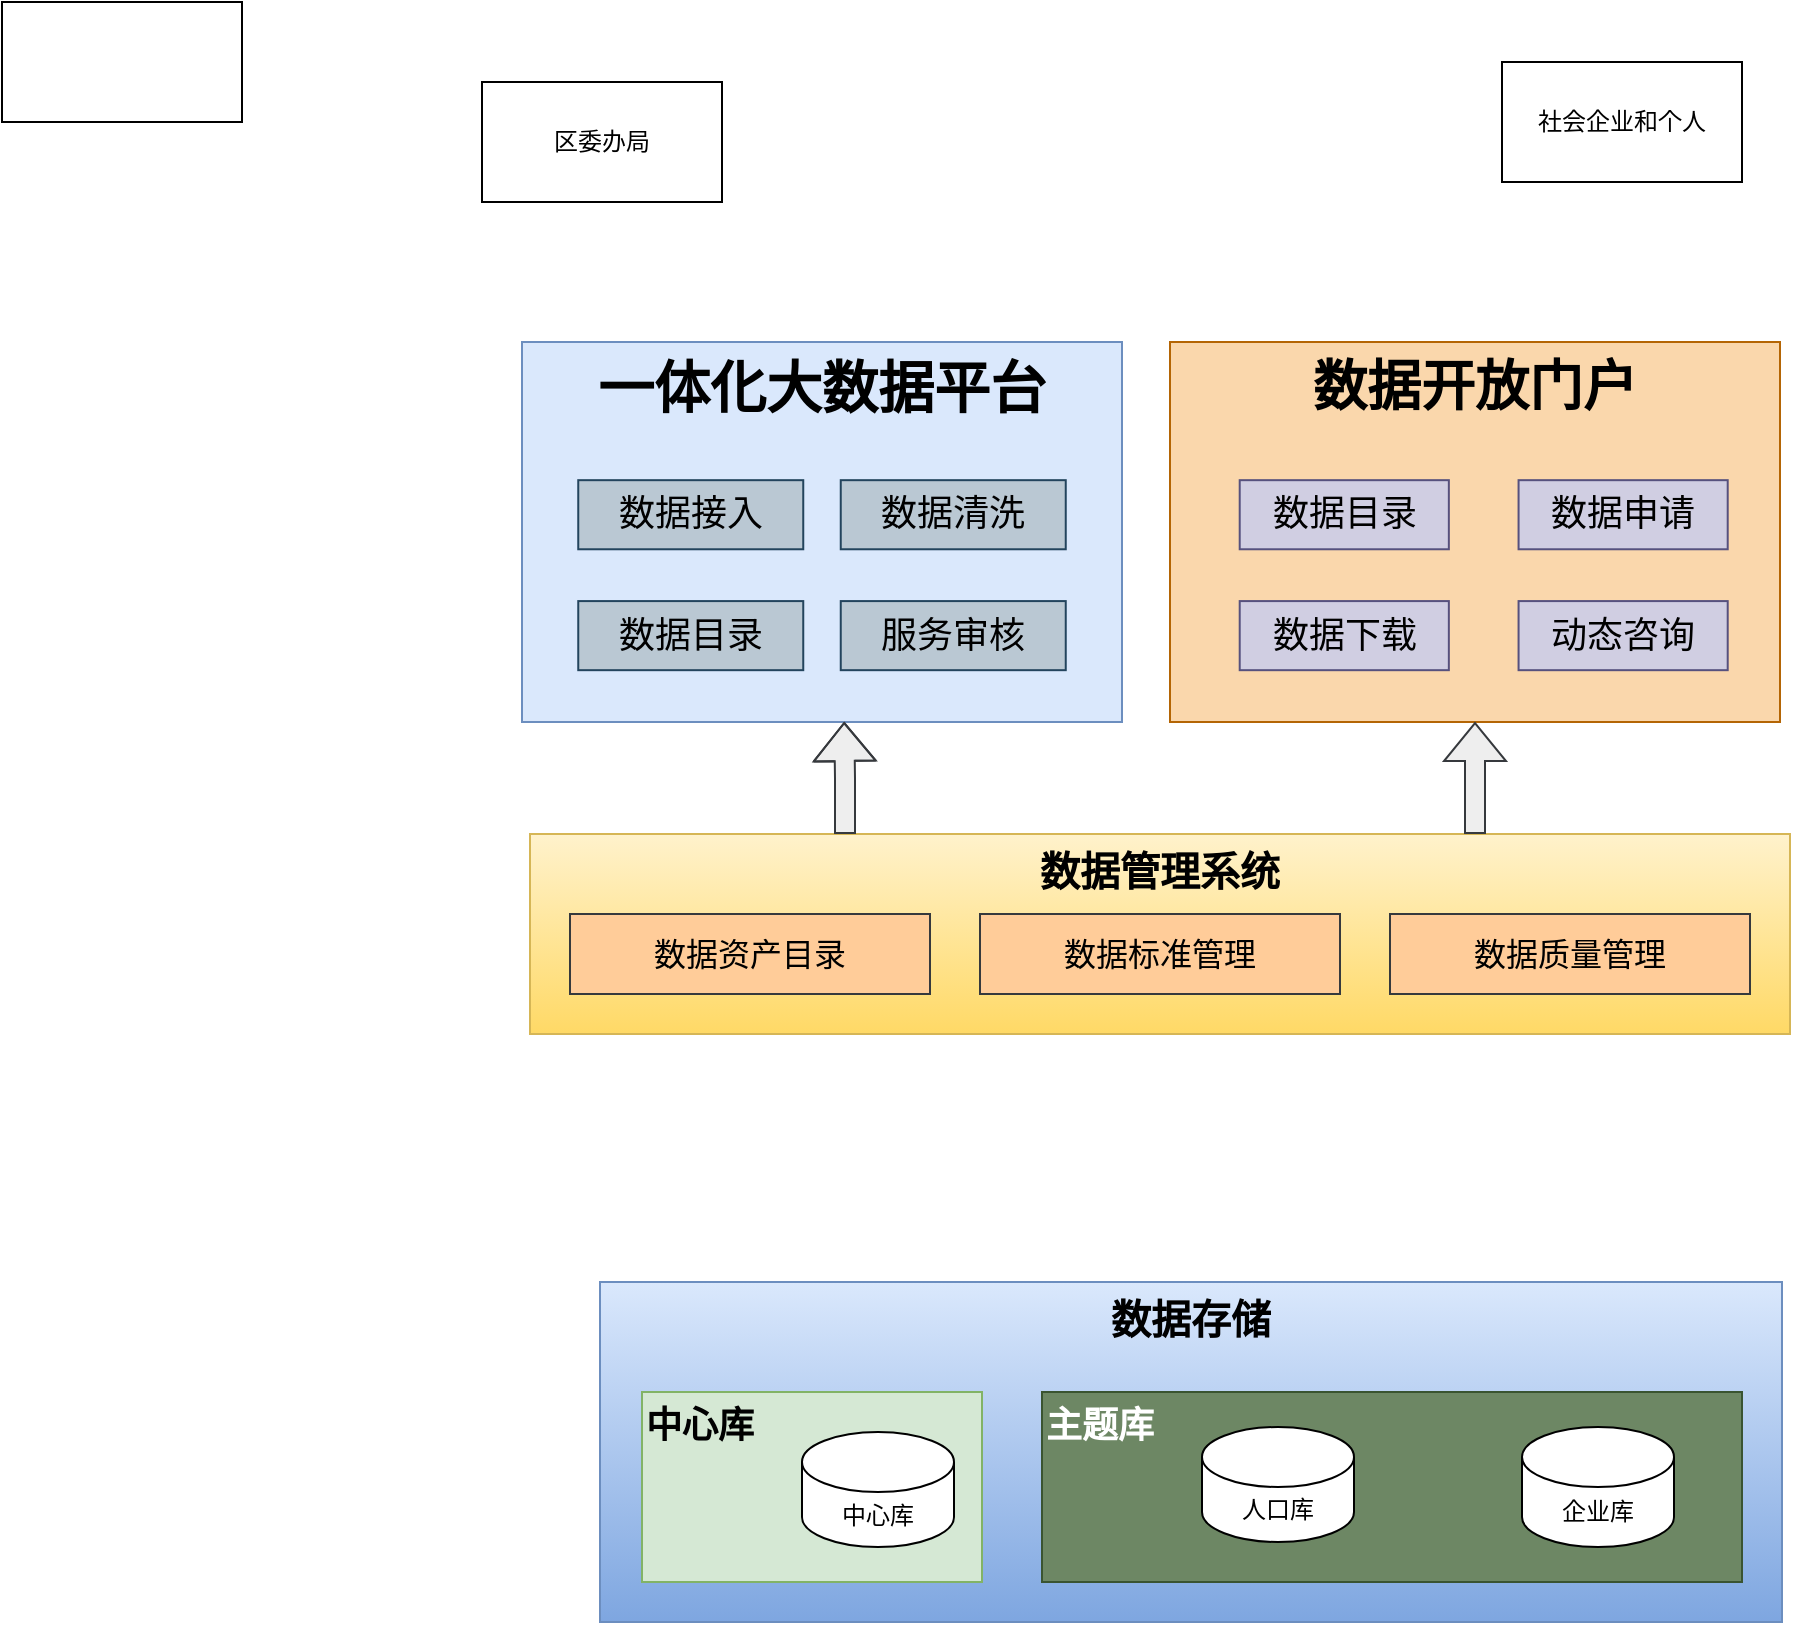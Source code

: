<mxfile version="22.1.7" type="github">
  <diagram name="第 1 页" id="ZN5-VuV8sDICE7CKHE0F">
    <mxGraphModel dx="2261" dy="782" grid="1" gridSize="10" guides="1" tooltips="1" connect="1" arrows="1" fold="1" page="1" pageScale="1" pageWidth="827" pageHeight="1169" math="0" shadow="0">
      <root>
        <mxCell id="0" />
        <mxCell id="1" parent="0" />
        <mxCell id="QoUXqtfiqc7Qre5n5OzV-34" value="数据存储" style="rounded=0;whiteSpace=wrap;html=1;verticalAlign=top;fontSize=20;fontStyle=1;fillColor=#dae8fc;gradientColor=#7ea6e0;strokeColor=#6c8ebf;" vertex="1" parent="1">
          <mxGeometry x="99" y="670" width="591" height="170" as="geometry" />
        </mxCell>
        <mxCell id="QoUXqtfiqc7Qre5n5OzV-1" value="区委办局" style="rounded=0;whiteSpace=wrap;html=1;" vertex="1" parent="1">
          <mxGeometry x="40" y="70" width="120" height="60" as="geometry" />
        </mxCell>
        <mxCell id="QoUXqtfiqc7Qre5n5OzV-2" value="社会企业和个人" style="rounded=0;whiteSpace=wrap;html=1;" vertex="1" parent="1">
          <mxGeometry x="550" y="60" width="120" height="60" as="geometry" />
        </mxCell>
        <mxCell id="QoUXqtfiqc7Qre5n5OzV-14" value="主题库" style="rounded=0;whiteSpace=wrap;html=1;verticalAlign=top;align=left;fontStyle=1;fontSize=18;fillColor=#6d8764;fontColor=#ffffff;strokeColor=#3A5431;" vertex="1" parent="1">
          <mxGeometry x="320" y="725" width="350" height="95" as="geometry" />
        </mxCell>
        <mxCell id="QoUXqtfiqc7Qre5n5OzV-15" value="中心库" style="rounded=0;whiteSpace=wrap;html=1;verticalAlign=top;align=left;fontStyle=1;fontSize=18;fillColor=#d5e8d4;strokeColor=#82b366;" vertex="1" parent="1">
          <mxGeometry x="120" y="725" width="170" height="95" as="geometry" />
        </mxCell>
        <mxCell id="QoUXqtfiqc7Qre5n5OzV-17" value="人口库" style="shape=cylinder3;whiteSpace=wrap;html=1;boundedLbl=1;backgroundOutline=1;size=15;" vertex="1" parent="1">
          <mxGeometry x="400" y="742.5" width="76" height="57.5" as="geometry" />
        </mxCell>
        <mxCell id="QoUXqtfiqc7Qre5n5OzV-18" value="企业库" style="shape=cylinder3;whiteSpace=wrap;html=1;boundedLbl=1;backgroundOutline=1;size=15;" vertex="1" parent="1">
          <mxGeometry x="560" y="742.5" width="76" height="60" as="geometry" />
        </mxCell>
        <mxCell id="QoUXqtfiqc7Qre5n5OzV-22" value="" style="rounded=0;whiteSpace=wrap;html=1;" vertex="1" parent="1">
          <mxGeometry x="-200" y="30" width="120" height="60" as="geometry" />
        </mxCell>
        <mxCell id="QoUXqtfiqc7Qre5n5OzV-25" value="" style="group" vertex="1" connectable="0" parent="1">
          <mxGeometry x="384" y="200" width="305" height="190" as="geometry" />
        </mxCell>
        <mxCell id="QoUXqtfiqc7Qre5n5OzV-21" value="数据开放门户" style="rounded=0;whiteSpace=wrap;html=1;verticalAlign=top;fontSize=27;fontStyle=1;fillColor=#fad7ac;strokeColor=#b46504;" vertex="1" parent="QoUXqtfiqc7Qre5n5OzV-25">
          <mxGeometry width="305" height="190" as="geometry" />
        </mxCell>
        <mxCell id="QoUXqtfiqc7Qre5n5OzV-3" value="数据目录" style="rounded=0;whiteSpace=wrap;html=1;fillColor=#d0cee2;strokeColor=#56517e;fontStyle=0;fontSize=18;" vertex="1" parent="QoUXqtfiqc7Qre5n5OzV-25">
          <mxGeometry x="34.857" y="69.091" width="104.571" height="34.545" as="geometry" />
        </mxCell>
        <mxCell id="QoUXqtfiqc7Qre5n5OzV-4" value="数据申请" style="rounded=0;whiteSpace=wrap;html=1;fillColor=#d0cee2;strokeColor=#56517e;fontStyle=0;fontSize=18;" vertex="1" parent="QoUXqtfiqc7Qre5n5OzV-25">
          <mxGeometry x="174.286" y="69.091" width="104.571" height="34.545" as="geometry" />
        </mxCell>
        <mxCell id="QoUXqtfiqc7Qre5n5OzV-5" value="数据下载" style="rounded=0;whiteSpace=wrap;html=1;fillColor=#d0cee2;strokeColor=#56517e;fontStyle=0;fontSize=18;" vertex="1" parent="QoUXqtfiqc7Qre5n5OzV-25">
          <mxGeometry x="34.857" y="129.545" width="104.571" height="34.545" as="geometry" />
        </mxCell>
        <mxCell id="QoUXqtfiqc7Qre5n5OzV-24" value="动态咨询" style="rounded=0;whiteSpace=wrap;html=1;fillColor=#d0cee2;strokeColor=#56517e;fontStyle=0;fontSize=18;" vertex="1" parent="QoUXqtfiqc7Qre5n5OzV-25">
          <mxGeometry x="174.286" y="129.545" width="104.571" height="34.545" as="geometry" />
        </mxCell>
        <mxCell id="QoUXqtfiqc7Qre5n5OzV-26" value="" style="group" vertex="1" connectable="0" parent="1">
          <mxGeometry x="60" y="200" width="300" height="190" as="geometry" />
        </mxCell>
        <mxCell id="QoUXqtfiqc7Qre5n5OzV-20" value="一体化大数据平台" style="rounded=0;whiteSpace=wrap;html=1;verticalAlign=top;align=center;fontStyle=1;fontSize=28;fillColor=#dae8fc;strokeColor=#6c8ebf;" vertex="1" parent="QoUXqtfiqc7Qre5n5OzV-26">
          <mxGeometry width="300" height="190" as="geometry" />
        </mxCell>
        <mxCell id="QoUXqtfiqc7Qre5n5OzV-6" value="数据接入" style="rounded=0;whiteSpace=wrap;html=1;fillColor=#bac8d3;strokeColor=#23445d;fontStyle=0;fontSize=18;" vertex="1" parent="QoUXqtfiqc7Qre5n5OzV-26">
          <mxGeometry x="28.125" y="69.091" width="112.5" height="34.545" as="geometry" />
        </mxCell>
        <mxCell id="QoUXqtfiqc7Qre5n5OzV-7" value="数据清洗" style="rounded=0;whiteSpace=wrap;html=1;fillColor=#bac8d3;strokeColor=#23445d;fontStyle=0;fontSize=18;" vertex="1" parent="QoUXqtfiqc7Qre5n5OzV-26">
          <mxGeometry x="159.375" y="69.091" width="112.5" height="34.545" as="geometry" />
        </mxCell>
        <mxCell id="QoUXqtfiqc7Qre5n5OzV-8" value="服务审核" style="rounded=0;whiteSpace=wrap;html=1;fillColor=#bac8d3;strokeColor=#23445d;fontStyle=0;fontSize=18;" vertex="1" parent="QoUXqtfiqc7Qre5n5OzV-26">
          <mxGeometry x="159.375" y="129.545" width="112.5" height="34.545" as="geometry" />
        </mxCell>
        <mxCell id="QoUXqtfiqc7Qre5n5OzV-9" value="数据目录" style="rounded=0;whiteSpace=wrap;html=1;fillColor=#bac8d3;strokeColor=#23445d;fontStyle=0;fontSize=18;" vertex="1" parent="QoUXqtfiqc7Qre5n5OzV-26">
          <mxGeometry x="28.125" y="129.545" width="112.5" height="34.545" as="geometry" />
        </mxCell>
        <mxCell id="QoUXqtfiqc7Qre5n5OzV-29" value="" style="group" vertex="1" connectable="0" parent="1">
          <mxGeometry x="64" y="446" width="630" height="100" as="geometry" />
        </mxCell>
        <mxCell id="QoUXqtfiqc7Qre5n5OzV-10" value="数据管理系统" style="rounded=0;whiteSpace=wrap;html=1;verticalAlign=top;fontSize=20;fontStyle=1;fillColor=#fff2cc;gradientColor=#ffd966;strokeColor=#d6b656;" vertex="1" parent="QoUXqtfiqc7Qre5n5OzV-29">
          <mxGeometry width="630" height="100" as="geometry" />
        </mxCell>
        <mxCell id="QoUXqtfiqc7Qre5n5OzV-11" value="数据资产目录" style="rounded=0;whiteSpace=wrap;html=1;fillColor=#ffcc99;strokeColor=#36393d;fontStyle=0;fontSize=16;" vertex="1" parent="QoUXqtfiqc7Qre5n5OzV-29">
          <mxGeometry x="20" y="40" width="180" height="40" as="geometry" />
        </mxCell>
        <mxCell id="QoUXqtfiqc7Qre5n5OzV-12" value="数据标准管理" style="rounded=0;whiteSpace=wrap;html=1;fillColor=#ffcc99;strokeColor=#36393d;fontStyle=0;fontSize=16;" vertex="1" parent="QoUXqtfiqc7Qre5n5OzV-29">
          <mxGeometry x="225" y="40" width="180" height="40" as="geometry" />
        </mxCell>
        <mxCell id="QoUXqtfiqc7Qre5n5OzV-13" value="数据质量管理" style="rounded=0;whiteSpace=wrap;html=1;fillColor=#ffcc99;strokeColor=#36393d;fontStyle=0;fontSize=16;" vertex="1" parent="QoUXqtfiqc7Qre5n5OzV-29">
          <mxGeometry x="430" y="40" width="180" height="40" as="geometry" />
        </mxCell>
        <mxCell id="QoUXqtfiqc7Qre5n5OzV-32" style="edgeStyle=orthogonalEdgeStyle;rounded=0;orthogonalLoop=1;jettySize=auto;html=1;exitX=0.75;exitY=0;exitDx=0;exitDy=0;entryX=0.5;entryY=1;entryDx=0;entryDy=0;shape=flexArrow;fillColor=#eeeeee;strokeColor=#36393d;startArrow=none;startFill=0;" edge="1" parent="1" source="QoUXqtfiqc7Qre5n5OzV-10" target="QoUXqtfiqc7Qre5n5OzV-21">
          <mxGeometry relative="1" as="geometry" />
        </mxCell>
        <mxCell id="QoUXqtfiqc7Qre5n5OzV-33" style="edgeStyle=orthogonalEdgeStyle;rounded=0;orthogonalLoop=1;jettySize=auto;html=1;exitX=0.25;exitY=0;exitDx=0;exitDy=0;entryX=0.537;entryY=1;entryDx=0;entryDy=0;entryPerimeter=0;shape=flexArrow;fillColor=#eeeeee;strokeColor=#36393d;" edge="1" parent="1" source="QoUXqtfiqc7Qre5n5OzV-10" target="QoUXqtfiqc7Qre5n5OzV-20">
          <mxGeometry relative="1" as="geometry" />
        </mxCell>
        <mxCell id="QoUXqtfiqc7Qre5n5OzV-35" value="中心库" style="shape=cylinder3;whiteSpace=wrap;html=1;boundedLbl=1;backgroundOutline=1;size=15;" vertex="1" parent="1">
          <mxGeometry x="200" y="745" width="76" height="57.5" as="geometry" />
        </mxCell>
      </root>
    </mxGraphModel>
  </diagram>
</mxfile>
